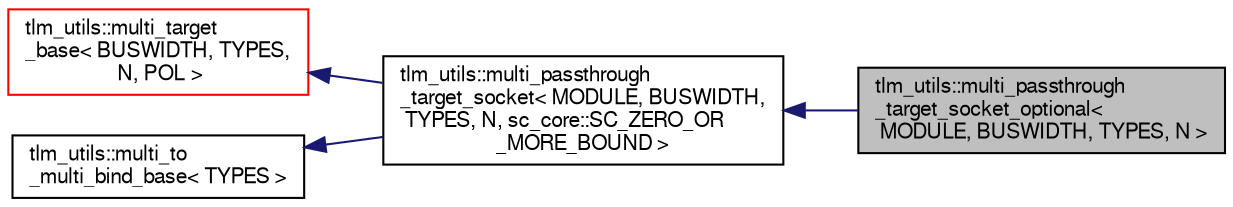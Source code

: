 digraph "tlm_utils::multi_passthrough_target_socket_optional&lt; MODULE, BUSWIDTH, TYPES, N &gt;"
{
  edge [fontname="FreeSans",fontsize="10",labelfontname="FreeSans",labelfontsize="10"];
  node [fontname="FreeSans",fontsize="10",shape=record];
  rankdir="LR";
  Node0 [label="tlm_utils::multi_passthrough\l_target_socket_optional\<\l MODULE, BUSWIDTH, TYPES, N \>",height=0.2,width=0.4,color="black", fillcolor="grey75", style="filled", fontcolor="black"];
  Node1 -> Node0 [dir="back",color="midnightblue",fontsize="10",style="solid",fontname="FreeSans"];
  Node1 [label="tlm_utils::multi_passthrough\l_target_socket\< MODULE, BUSWIDTH,\l TYPES, N, sc_core::SC_ZERO_OR\l_MORE_BOUND \>",height=0.2,width=0.4,color="black", fillcolor="white", style="filled",URL="$a02579.html"];
  Node2 -> Node1 [dir="back",color="midnightblue",fontsize="10",style="solid",fontname="FreeSans"];
  Node2 [label="tlm_utils::multi_target\l_base\< BUSWIDTH, TYPES,\l N, POL \>",height=0.2,width=0.4,color="red", fillcolor="white", style="filled",URL="$a02611.html"];
  Node13 -> Node1 [dir="back",color="midnightblue",fontsize="10",style="solid",fontname="FreeSans"];
  Node13 [label="tlm_utils::multi_to\l_multi_bind_base\< TYPES \>",height=0.2,width=0.4,color="black", fillcolor="white", style="filled",URL="$a02615.html"];
}

